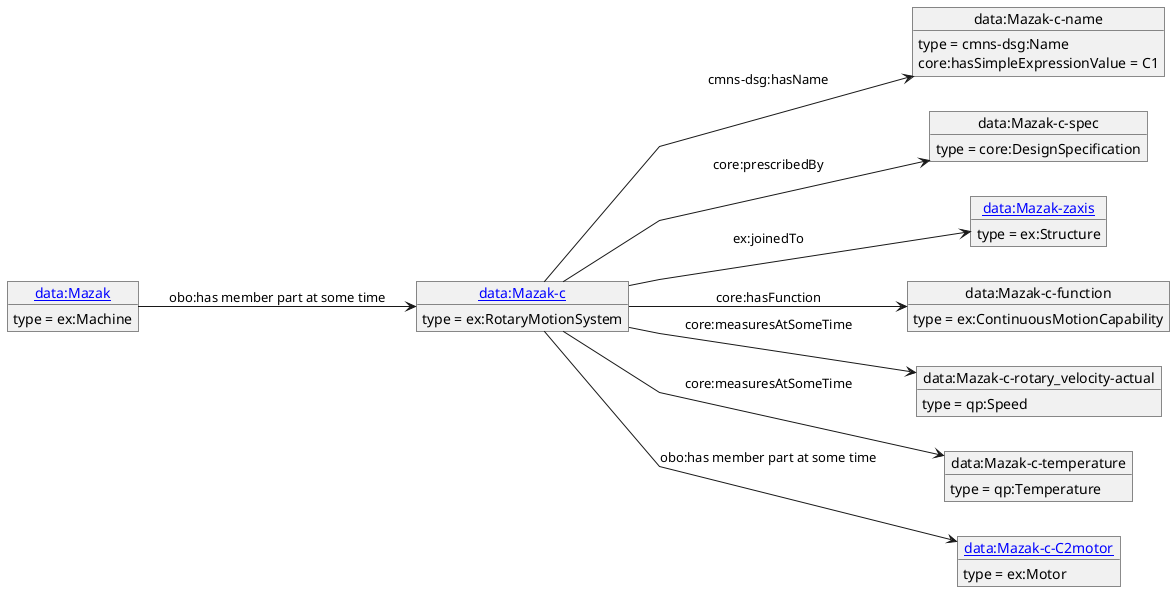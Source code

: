 @startuml
skinparam linetype polyline
left to right direction
object "[[./Mazak-c.html data:Mazak-c]]" as o1 {
 type = ex:RotaryMotionSystem
 }
object "data:Mazak-c-name" as o2 {
 type = cmns-dsg:Name
 }
object "data:Mazak-c-spec" as o3 {
 type = core:DesignSpecification
 }
object "[[./Mazak-zaxis.html data:Mazak-zaxis]]" as o4 {
 type = ex:Structure
 }
object "data:Mazak-c-function" as o5 {
 type = ex:ContinuousMotionCapability
 }
object "data:Mazak-c-rotary_velocity-actual" as o6 {
 type = qp:Speed
 }
object "data:Mazak-c-temperature" as o7 {
 type = qp:Temperature
 }
object "[[./Mazak-c-C2motor.html data:Mazak-c-C2motor]]" as o8 {
 type = ex:Motor
 }
object "[[./Mazak.html data:Mazak]]" as o9 {
 type = ex:Machine
 }
o1 --> o2 : cmns-dsg:hasName
o2 : core:hasSimpleExpressionValue = C1
o1 --> o3 : core:prescribedBy
o1 --> o4 : ex:joinedTo
o1 --> o5 : core:hasFunction
o1 --> o6 : core:measuresAtSomeTime
o1 --> o7 : core:measuresAtSomeTime
o1 --> o8 : obo:has member part at some time
o9 --> o1 : obo:has member part at some time
@enduml
